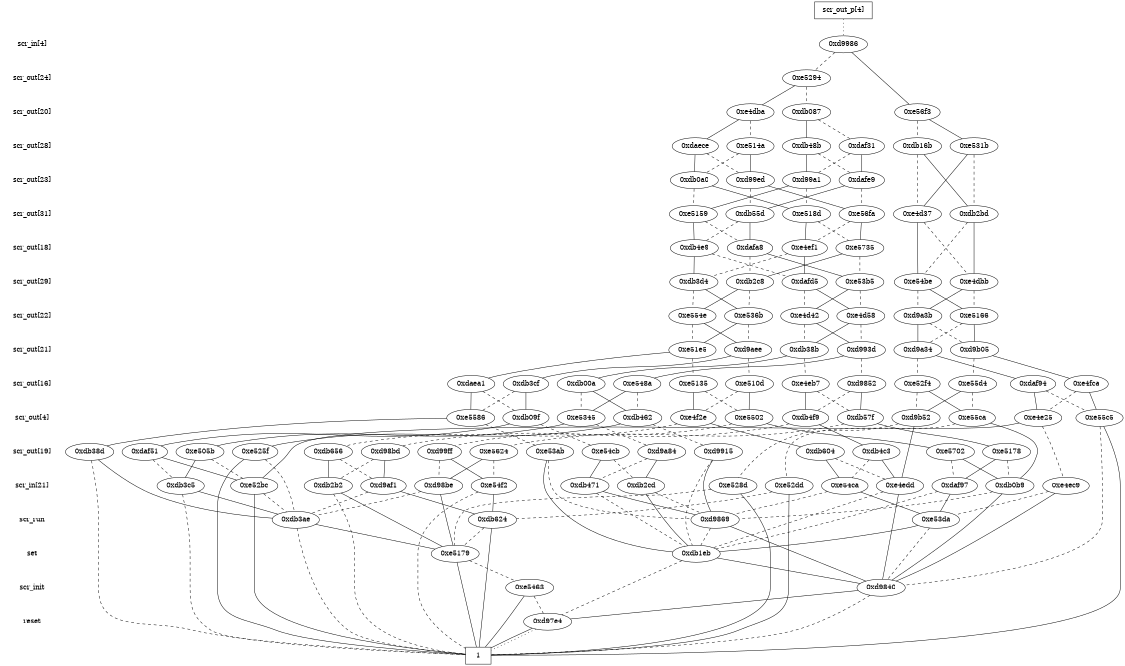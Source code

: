 digraph "DD" {
size = "7.5,10"
center = true;
edge [dir = none];
{ node [shape = plaintext];
  edge [style = invis];
  "CONST NODES" [style = invis];
" scr_in[4] " -> " scr_out[24] " -> " scr_out[20] " -> " scr_out[28] " -> " scr_out[23] " -> " scr_out[31] " -> " scr_out[18] " -> " scr_out[29] " -> " scr_out[22] " -> " scr_out[21] " -> " scr_out[16] " -> " scr_out[4] " -> " scr_out[19] " -> " scr_in[21] " -> " scr_run " -> " set " -> " scr_init " -> " reset " -> "CONST NODES"; 
}
{ rank = same; node [shape = box]; edge [style = invis];
"  scr_out_p[4]  "; }
{ rank = same; " scr_in[4] ";
"0xd9986";
}
{ rank = same; " scr_out[24] ";
"0xe5294";
}
{ rank = same; " scr_out[20] ";
"0xe4dba";
"0xe56f3";
"0xdb087";
}
{ rank = same; " scr_out[28] ";
"0xdaece";
"0xdb16b";
"0xe514a";
"0xdb48b";
"0xe531b";
"0xdaf31";
}
{ rank = same; " scr_out[23] ";
"0xdb0a0";
"0xd99ed";
"0xdafe9";
"0xd99a1";
}
{ rank = same; " scr_out[31] ";
"0xe4d37";
"0xe518d";
"0xdb2bd";
"0xe5159";
"0xdb55d";
"0xe56fa";
}
{ rank = same; " scr_out[18] ";
"0xe5735";
"0xdafa8";
"0xdb4e9";
"0xe4ef1";
}
{ rank = same; " scr_out[29] ";
"0xdb3d4";
"0xe53b5";
"0xdb2c8";
"0xdafd5";
"0xe54be";
"0xe4dbb";
}
{ rank = same; " scr_out[22] ";
"0xd9a3b";
"0xe4d42";
"0xe554e";
"0xe4d58";
"0xe536b";
"0xe5166";
}
{ rank = same; " scr_out[21] ";
"0xd9a34";
"0xe51e5";
"0xdb38b";
"0xd9b05";
"0xd993d";
"0xd9aee";
}
{ rank = same; " scr_out[16] ";
"0xdaf94";
"0xe55d4";
"0xe510d";
"0xdb00a";
"0xe4eb7";
"0xe52f4";
"0xe4fca";
"0xe548a";
"0xdaea1";
"0xd9852";
"0xe5135";
"0xdb3cf";
}
{ rank = same; " scr_out[4] ";
"0xe5345";
"0xdb09f";
"0xd9b52";
"0xe4f2e";
"0xe5502";
"0xe4e25";
"0xe55ca";
"0xdb57f";
"0xe5586";
"0xe55c5";
"0xdb462";
"0xdb4f9";
}
{ rank = same; " scr_out[19] ";
"0xdaf51";
"0xe505b";
"0xe54cb";
"0xd98bd";
"0xe525f";
"0xdb4c3";
"0xd9915";
"0xdb38d";
"0xd9a84";
"0xd99ff";
"0xdb656";
"0xdb604";
"0xe5178";
"0xe53ab";
"0xe5624";
"0xe5702";
}
{ rank = same; " scr_in[21] ";
"0xd98be";
"0xdb2b2";
"0xe52dd";
"0xe52bc";
"0xdb471";
"0xdb3c5";
"0xdaf97";
"0xd9af1";
"0xe4edd";
"0xe54f2";
"0xe528d";
"0xdb2cd";
"0xe4ec9";
"0xe54ca";
"0xdb0b9";
}
{ rank = same; " scr_run ";
"0xe53da";
"0xdb3ae";
"0xd9869";
"0xdb624";
}
{ rank = same; " set ";
"0xe5179";
"0xdb1eb";
}
{ rank = same; " scr_init ";
"0xe5463";
"0xd9840";
}
{ rank = same; " reset ";
"0xd97e4";
}
{ rank = same; "CONST NODES";
{ node [shape = box]; "0xd979d";
}
}
"  scr_out_p[4]  " -> "0xd9986" [style = dotted];
"0xd9986" -> "0xe56f3";
"0xd9986" -> "0xe5294" [style = dashed];
"0xe5294" -> "0xe4dba";
"0xe5294" -> "0xdb087" [style = dashed];
"0xe4dba" -> "0xdaece";
"0xe4dba" -> "0xe514a" [style = dashed];
"0xe56f3" -> "0xe531b";
"0xe56f3" -> "0xdb16b" [style = dashed];
"0xdb087" -> "0xdb48b";
"0xdb087" -> "0xdaf31" [style = dashed];
"0xdaece" -> "0xdb0a0";
"0xdaece" -> "0xd99ed" [style = dashed];
"0xdb16b" -> "0xdb2bd";
"0xdb16b" -> "0xe4d37" [style = dashed];
"0xe514a" -> "0xd99ed";
"0xe514a" -> "0xdb0a0" [style = dashed];
"0xdb48b" -> "0xd99a1";
"0xdb48b" -> "0xdafe9" [style = dashed];
"0xe531b" -> "0xe4d37";
"0xe531b" -> "0xdb2bd" [style = dashed];
"0xdaf31" -> "0xdafe9";
"0xdaf31" -> "0xd99a1" [style = dashed];
"0xdb0a0" -> "0xe518d";
"0xdb0a0" -> "0xe5159" [style = dashed];
"0xd99ed" -> "0xe56fa";
"0xd99ed" -> "0xdb55d" [style = dashed];
"0xdafe9" -> "0xdb55d";
"0xdafe9" -> "0xe56fa" [style = dashed];
"0xd99a1" -> "0xe5159";
"0xd99a1" -> "0xe518d" [style = dashed];
"0xe4d37" -> "0xe54be";
"0xe4d37" -> "0xe4dbb" [style = dashed];
"0xe518d" -> "0xe4ef1";
"0xe518d" -> "0xe5735" [style = dashed];
"0xdb2bd" -> "0xe4dbb";
"0xdb2bd" -> "0xe54be" [style = dashed];
"0xe5159" -> "0xdb4e9";
"0xe5159" -> "0xdafa8" [style = dashed];
"0xdb55d" -> "0xdafa8";
"0xdb55d" -> "0xdb4e9" [style = dashed];
"0xe56fa" -> "0xe5735";
"0xe56fa" -> "0xe4ef1" [style = dashed];
"0xe5735" -> "0xdb2c8";
"0xe5735" -> "0xe53b5" [style = dashed];
"0xdafa8" -> "0xe53b5";
"0xdafa8" -> "0xdb2c8" [style = dashed];
"0xdb4e9" -> "0xdb3d4";
"0xdb4e9" -> "0xdafd5" [style = dashed];
"0xe4ef1" -> "0xdafd5";
"0xe4ef1" -> "0xdb3d4" [style = dashed];
"0xdb3d4" -> "0xe536b";
"0xdb3d4" -> "0xe554e" [style = dashed];
"0xe53b5" -> "0xe4d42";
"0xe53b5" -> "0xe4d58" [style = dashed];
"0xdb2c8" -> "0xe554e";
"0xdb2c8" -> "0xe536b" [style = dashed];
"0xdafd5" -> "0xe4d58";
"0xdafd5" -> "0xe4d42" [style = dashed];
"0xe54be" -> "0xe5166";
"0xe54be" -> "0xd9a3b" [style = dashed];
"0xe4dbb" -> "0xd9a3b";
"0xe4dbb" -> "0xe5166" [style = dashed];
"0xd9a3b" -> "0xd9a34";
"0xd9a3b" -> "0xd9b05" [style = dashed];
"0xe4d42" -> "0xd993d";
"0xe4d42" -> "0xdb38b" [style = dashed];
"0xe554e" -> "0xd9aee";
"0xe554e" -> "0xe51e5" [style = dashed];
"0xe4d58" -> "0xdb38b";
"0xe4d58" -> "0xd993d" [style = dashed];
"0xe536b" -> "0xe51e5";
"0xe536b" -> "0xd9aee" [style = dashed];
"0xe5166" -> "0xd9b05";
"0xe5166" -> "0xd9a34" [style = dashed];
"0xd9a34" -> "0xdaf94";
"0xd9a34" -> "0xe52f4" [style = dashed];
"0xe51e5" -> "0xdaea1";
"0xe51e5" -> "0xe5135" [style = dashed];
"0xdb38b" -> "0xdb00a";
"0xdb38b" -> "0xe4eb7" [style = dashed];
"0xd9b05" -> "0xe4fca";
"0xd9b05" -> "0xe55d4" [style = dashed];
"0xd993d" -> "0xe548a";
"0xd993d" -> "0xd9852" [style = dashed];
"0xd9aee" -> "0xdb3cf";
"0xd9aee" -> "0xe510d" [style = dashed];
"0xdaf94" -> "0xe4e25";
"0xdaf94" -> "0xe55c5" [style = dashed];
"0xe55d4" -> "0xd9b52";
"0xe55d4" -> "0xe55ca" [style = dashed];
"0xe510d" -> "0xe5502";
"0xe510d" -> "0xe4f2e" [style = dashed];
"0xdb00a" -> "0xdb462";
"0xdb00a" -> "0xe5345" [style = dashed];
"0xe4eb7" -> "0xdb4f9";
"0xe4eb7" -> "0xdb57f" [style = dashed];
"0xe52f4" -> "0xe55ca";
"0xe52f4" -> "0xd9b52" [style = dashed];
"0xe4fca" -> "0xe55c5";
"0xe4fca" -> "0xe4e25" [style = dashed];
"0xe548a" -> "0xe5345";
"0xe548a" -> "0xdb462" [style = dashed];
"0xdaea1" -> "0xe5586";
"0xdaea1" -> "0xdb09f" [style = dashed];
"0xd9852" -> "0xdb57f";
"0xd9852" -> "0xdb4f9" [style = dashed];
"0xe5135" -> "0xe4f2e";
"0xe5135" -> "0xe5502" [style = dashed];
"0xdb3cf" -> "0xdb09f";
"0xdb3cf" -> "0xe5586" [style = dashed];
"0xe5345" -> "0xe505b";
"0xe5345" -> "0xd9a84" [style = dashed];
"0xdb09f" -> "0xdaf51";
"0xdb09f" -> "0xe54cb" [style = dashed];
"0xd9b52" -> "0xe4edd";
"0xd9b52" -> "0xe528d" [style = dashed];
"0xe4f2e" -> "0xdb604";
"0xe4f2e" -> "0xdb656" [style = dashed];
"0xe5502" -> "0xe5702";
"0xe5502" -> "0xd99ff" [style = dashed];
"0xe4e25" -> "0xe52bc";
"0xe4e25" -> "0xe4ec9" [style = dashed];
"0xe55ca" -> "0xdb0b9";
"0xe55ca" -> "0xe52dd" [style = dashed];
"0xdb57f" -> "0xe5178";
"0xdb57f" -> "0xe5624" [style = dashed];
"0xe5586" -> "0xdb38d";
"0xe5586" -> "0xe53ab" [style = dashed];
"0xe55c5" -> "0xd979d";
"0xe55c5" -> "0xd9840" [style = dashed];
"0xdb462" -> "0xe525f";
"0xdb462" -> "0xd9915" [style = dashed];
"0xdb4f9" -> "0xdb4c3";
"0xdb4f9" -> "0xd98bd" [style = dashed];
"0xdaf51" -> "0xe52bc";
"0xdaf51" -> "0xdb3c5" [style = dashed];
"0xe505b" -> "0xdb3c5";
"0xe505b" -> "0xe52bc" [style = dashed];
"0xe54cb" -> "0xdb471";
"0xe54cb" -> "0xdb2cd" [style = dashed];
"0xd98bd" -> "0xd9af1";
"0xd98bd" -> "0xdb2b2" [style = dashed];
"0xe525f" -> "0xd979d";
"0xe525f" -> "0xdb3ae" [style = dashed];
"0xdb4c3" -> "0xe4edd";
"0xdb4c3" -> "0xe54ca" [style = dashed];
"0xd9915" -> "0xd9869";
"0xd9915" -> "0xdb1eb" [style = dashed];
"0xdb38d" -> "0xdb3ae";
"0xdb38d" -> "0xd979d" [style = dashed];
"0xd9a84" -> "0xdb2cd";
"0xd9a84" -> "0xdb471" [style = dashed];
"0xd99ff" -> "0xe54f2";
"0xd99ff" -> "0xd98be" [style = dashed];
"0xdb656" -> "0xdb2b2";
"0xdb656" -> "0xd9af1" [style = dashed];
"0xdb604" -> "0xe54ca";
"0xdb604" -> "0xe4edd" [style = dashed];
"0xe5178" -> "0xdaf97";
"0xe5178" -> "0xdb0b9" [style = dashed];
"0xe53ab" -> "0xdb1eb";
"0xe53ab" -> "0xd9869" [style = dashed];
"0xe5624" -> "0xd98be";
"0xe5624" -> "0xe54f2" [style = dashed];
"0xe5702" -> "0xdb0b9";
"0xe5702" -> "0xdaf97" [style = dashed];
"0xd98be" -> "0xe5179";
"0xd98be" -> "0xdb3ae" [style = dashed];
"0xdb2b2" -> "0xe5179";
"0xdb2b2" -> "0xd979d" [style = dashed];
"0xe52dd" -> "0xd979d";
"0xe52dd" -> "0xdb624" [style = dashed];
"0xe52bc" -> "0xd979d";
"0xe52bc" -> "0xdb3ae" [style = dashed];
"0xdb471" -> "0xd9869";
"0xdb471" -> "0xdb1eb" [style = dashed];
"0xdb3c5" -> "0xdb3ae";
"0xdb3c5" -> "0xd979d" [style = dashed];
"0xdaf97" -> "0xe53da";
"0xdaf97" -> "0xdb1eb" [style = dashed];
"0xd9af1" -> "0xdb624";
"0xd9af1" -> "0xdb3ae" [style = dashed];
"0xe4edd" -> "0xd9840";
"0xe4edd" -> "0xdb1eb" [style = dashed];
"0xe54f2" -> "0xdb624";
"0xe54f2" -> "0xd979d" [style = dashed];
"0xe528d" -> "0xd979d";
"0xe528d" -> "0xe5179" [style = dashed];
"0xdb2cd" -> "0xdb1eb";
"0xdb2cd" -> "0xd9869" [style = dashed];
"0xe4ec9" -> "0xd9840";
"0xe4ec9" -> "0xe53da" [style = dashed];
"0xe54ca" -> "0xe53da";
"0xe54ca" -> "0xd9869" [style = dashed];
"0xdb0b9" -> "0xd9840";
"0xdb0b9" -> "0xd9869" [style = dashed];
"0xe53da" -> "0xdb1eb";
"0xe53da" -> "0xd9840" [style = dashed];
"0xdb3ae" -> "0xe5179";
"0xdb3ae" -> "0xd979d" [style = dashed];
"0xd9869" -> "0xd9840";
"0xd9869" -> "0xdb1eb" [style = dashed];
"0xdb624" -> "0xd979d";
"0xdb624" -> "0xe5179" [style = dashed];
"0xe5179" -> "0xd979d";
"0xe5179" -> "0xe5463" [style = dashed];
"0xdb1eb" -> "0xd9840";
"0xdb1eb" -> "0xd97e4" [style = dashed];
"0xe5463" -> "0xd979d";
"0xe5463" -> "0xd97e4" [style = dashed];
"0xd9840" -> "0xd97e4";
"0xd9840" -> "0xd979d" [style = dashed];
"0xd97e4" -> "0xd979d";
"0xd97e4" -> "0xd979d" [style = dotted];
"0xd979d" [label = "1"];
}
